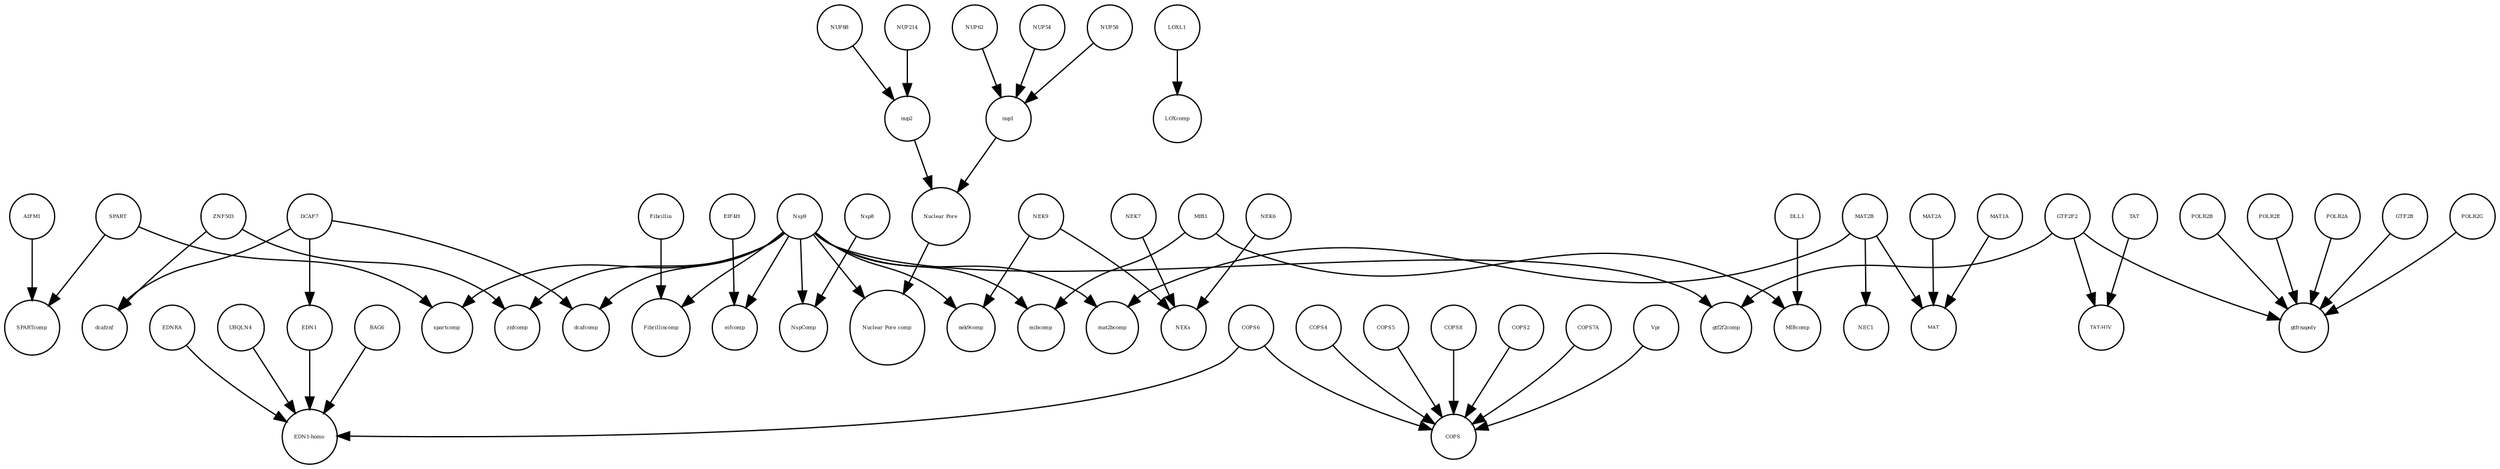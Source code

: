 strict digraph  {
Fibrillin [annotation="", bipartite=0, cls=complex, fontsize=4, label=Fibrillin, shape=circle];
spartcomp [annotation="", bipartite=0, cls=complex, fontsize=4, label=spartcomp, shape=circle];
DLL1 [annotation="", bipartite=0, cls=macromolecule, fontsize=4, label=DLL1, shape=circle];
EDNRA [annotation="", bipartite=0, cls=macromolecule, fontsize=4, label=EDNRA, shape=circle];
NEKs [annotation="", bipartite=0, cls=complex, fontsize=4, label=NEKs, shape=circle];
nup2 [annotation="", bipartite=0, cls=complex, fontsize=4, label=nup2, shape=circle];
COPS4 [annotation="", bipartite=0, cls=macromolecule, fontsize=4, label=COPS4, shape=circle];
znfcomp [annotation="", bipartite=0, cls=complex, fontsize=4, label=znfcomp, shape=circle];
SPARTcomp [annotation="", bipartite=0, cls=complex, fontsize=4, label=SPARTcomp, shape=circle];
LOXcomp [annotation="", bipartite=0, cls=complex, fontsize=4, label=LOXcomp, shape=circle];
Nsp9 [annotation="urn_miriam_uniprot_P0DTD1|urn_miriam_ncbiprotein_YP_009725305", bipartite=0, cls=macromolecule, fontsize=4, label=Nsp9, shape=circle];
NEC1 [annotation="", bipartite=0, cls=complex, fontsize=4, label=NEC1, shape=circle];
nek9comp [annotation="", bipartite=0, cls=complex, fontsize=4, label=nek9comp, shape=circle];
MIBcomp [annotation="", bipartite=0, cls=complex, fontsize=4, label=MIBcomp, shape=circle];
NEK7 [annotation="", bipartite=0, cls=macromolecule, fontsize=4, label=NEK7, shape=circle];
"TAT-HIV" [annotation="", bipartite=0, cls=complex, fontsize=4, label="TAT-HIV", shape=circle];
NEK9 [annotation=urn_miriam_uniprot_Q8TD19, bipartite=0, cls=macromolecule, fontsize=4, label=NEK9, shape=circle];
mat2bcomp [annotation="", bipartite=0, cls=complex, fontsize=4, label=mat2bcomp, shape=circle];
COPS5 [annotation="", bipartite=0, cls=macromolecule, fontsize=4, label=COPS5, shape=circle];
COPS6 [annotation="", bipartite=0, cls=macromolecule, fontsize=4, label=COPS6, shape=circle];
NUP214 [annotation=urn_miriam_uniprot_P35658, bipartite=0, cls=macromolecule, fontsize=4, label=NUP214, shape=circle];
NUP88 [annotation="urn_miriam_uniprot_Q99567|urn_miriam_pubmed_30543681", bipartite=0, cls=macromolecule, fontsize=4, label=NUP88, shape=circle];
COPS [annotation="", bipartite=0, cls=complex, fontsize=4, label=COPS, shape=circle];
"EDN1-homo" [annotation="", bipartite=0, cls=complex, fontsize=4, label="EDN1-homo", shape=circle];
eifcomp [annotation="", bipartite=0, cls=complex, fontsize=4, label=eifcomp, shape=circle];
MIB1 [annotation="urn_miriam_uniprot_Q86YT6|urn_miriam_pubmed_24185901", bipartite=0, cls=macromolecule, fontsize=4, label=MIB1, shape=circle];
COPS8 [annotation="", bipartite=0, cls=macromolecule, fontsize=4, label=COPS8, shape=circle];
GTF2B [annotation="", bipartite=0, cls=macromolecule, fontsize=4, label=GTF2B, shape=circle];
AIFM1 [annotation="", bipartite=0, cls=macromolecule, fontsize=4, label=AIFM1, shape=circle];
MAT2A [annotation="", bipartite=0, cls=macromolecule, fontsize=4, label=MAT2A, shape=circle];
UBQLN4 [annotation="", bipartite=0, cls=macromolecule, fontsize=4, label=UBQLN4, shape=circle];
ZNF503 [annotation=urn_miriam_uniprot_Q96F45, bipartite=0, cls=macromolecule, fontsize=4, label=ZNF503, shape=circle];
POLR2G [annotation="", bipartite=0, cls=macromolecule, fontsize=4, label=POLR2G, shape=circle];
COPS2 [annotation="", bipartite=0, cls=macromolecule, fontsize=4, label=COPS2, shape=circle];
"Nuclear Pore" [annotation="", bipartite=0, cls=complex, fontsize=4, label="Nuclear Pore", shape=circle];
EIF4H [annotation="urn_miriam_uniprot_Q15056|urn_miriam_pubmed_10585411|urn_miriam_pubmed_11418588", bipartite=0, cls=macromolecule, fontsize=4, label=EIF4H, shape=circle];
SPART [annotation=urn_miriam_uniprot_Q8N0X7, bipartite=0, cls=macromolecule, fontsize=4, label=SPART, shape=circle];
nup1 [annotation="", bipartite=0, cls=complex, fontsize=4, label=nup1, shape=circle];
COPS7A [annotation="", bipartite=0, cls=macromolecule, fontsize=4, label=COPS7A, shape=circle];
DCAF7 [annotation="urn_miriam_uniprot_P61962|urn_miriam_pubmed_16887337|urn_miriam_pubmed_16949367", bipartite=0, cls=macromolecule, fontsize=4, label=DCAF7, shape=circle];
EDN1 [annotation=urn_miriam_uniprot_P05305, bipartite=0, cls=macromolecule, fontsize=4, label=EDN1, shape=circle];
LOXL1 [annotation="", bipartite=0, cls=macromolecule, fontsize=4, label=LOXL1, shape=circle];
NUP62 [annotation=urn_miriam_uniprot_P37198, bipartite=0, cls=macromolecule, fontsize=4, label=NUP62, shape=circle];
MAT2B [annotation="urn_miriam_uniprot_Q9NZL9|urn_miriam_pubmed_10644686|urn_miriam_pubmed_23189196|urn_miriam_pubmed_25075345|urn_miriam_pubmed_23425511", bipartite=0, cls=macromolecule, fontsize=4, label=MAT2B, shape=circle];
NspComp [annotation="", bipartite=0, cls=complex, fontsize=4, label=NspComp, shape=circle];
Fibrillincomp [annotation="", bipartite=0, cls=complex, fontsize=4, label=Fibrillincomp, shape=circle];
mibcomp [annotation="", bipartite=0, cls=complex, fontsize=4, label=mibcomp, shape=circle];
NUP54 [annotation=urn_miriam_uniprot_Q7Z3B4, bipartite=0, cls=macromolecule, fontsize=4, label=NUP54, shape=circle];
POLR2B [annotation="", bipartite=0, cls=macromolecule, fontsize=4, label=POLR2B, shape=circle];
TAT [annotation="", bipartite=0, cls=macromolecule, fontsize=4, label=TAT, shape=circle];
NEK6 [annotation="", bipartite=0, cls=macromolecule, fontsize=4, label=NEK6, shape=circle];
gtf2f2comp [annotation="", bipartite=0, cls=complex, fontsize=4, label=gtf2f2comp, shape=circle];
"Nuclear Pore comp" [annotation="", bipartite=0, cls=complex, fontsize=4, label="Nuclear Pore comp", shape=circle];
dcafznf [annotation="", bipartite=0, cls=complex, fontsize=4, label=dcafznf, shape=circle];
POLR2E [annotation="", bipartite=0, cls=macromolecule, fontsize=4, label=POLR2E, shape=circle];
GTF2F2 [annotation="urn_miriam_uniprot_P13984|urn_miriam_pubmed_10428810", bipartite=0, cls=macromolecule, fontsize=4, label=GTF2F2, shape=circle];
gtfrnapoly [annotation="", bipartite=0, cls=complex, fontsize=4, label=gtfrnapoly, shape=circle];
Vpr [annotation="", bipartite=0, cls=macromolecule, fontsize=4, label=Vpr, shape=circle];
dcafcomp [annotation="", bipartite=0, cls=complex, fontsize=4, label=dcafcomp, shape=circle];
MAT1A [annotation="", bipartite=0, cls=macromolecule, fontsize=4, label=MAT1A, shape=circle];
BAG6 [annotation="", bipartite=0, cls=macromolecule, fontsize=4, label=BAG6, shape=circle];
Nsp8 [annotation="urn_miriam_uniprot_P0DTD1|urn_miriam_ncbiprotein_YP_009725304", bipartite=0, cls=macromolecule, fontsize=4, label=Nsp8, shape=circle];
NUP58 [annotation=urn_miriam_uniprot_Q9BVL2, bipartite=0, cls=macromolecule, fontsize=4, label=NUP58, shape=circle];
POLR2A [annotation=urn_miriam_uniprot_P30876, bipartite=0, cls=macromolecule, fontsize=4, label=POLR2A, shape=circle];
MAT [annotation="", bipartite=0, cls=complex, fontsize=4, label=MAT, shape=circle];
Fibrillin -> Fibrillincomp  [annotation="", interaction_type=production];
DLL1 -> MIBcomp  [annotation="", interaction_type=production];
EDNRA -> "EDN1-homo"  [annotation="", interaction_type=production];
nup2 -> "Nuclear Pore"  [annotation="", interaction_type=production];
COPS4 -> COPS  [annotation="", interaction_type=production];
Nsp9 -> gtf2f2comp  [annotation="", interaction_type=production];
Nsp9 -> spartcomp  [annotation="", interaction_type=production];
Nsp9 -> mat2bcomp  [annotation="", interaction_type=production];
Nsp9 -> "Nuclear Pore comp"  [annotation="", interaction_type=production];
Nsp9 -> dcafcomp  [annotation="", interaction_type=production];
Nsp9 -> eifcomp  [annotation="", interaction_type=production];
Nsp9 -> NspComp  [annotation="", interaction_type=production];
Nsp9 -> nek9comp  [annotation="", interaction_type=production];
Nsp9 -> Fibrillincomp  [annotation="", interaction_type=production];
Nsp9 -> znfcomp  [annotation="", interaction_type=production];
Nsp9 -> mibcomp  [annotation="", interaction_type=production];
NEK7 -> NEKs  [annotation="", interaction_type=production];
NEK9 -> NEKs  [annotation="", interaction_type=production];
NEK9 -> nek9comp  [annotation="", interaction_type=production];
COPS5 -> COPS  [annotation="", interaction_type=production];
COPS6 -> "EDN1-homo"  [annotation="", interaction_type=production];
COPS6 -> COPS  [annotation="", interaction_type=production];
NUP214 -> nup2  [annotation="", interaction_type=production];
NUP88 -> nup2  [annotation="", interaction_type=production];
MIB1 -> mibcomp  [annotation="", interaction_type=production];
MIB1 -> MIBcomp  [annotation="", interaction_type=production];
COPS8 -> COPS  [annotation="", interaction_type=production];
GTF2B -> gtfrnapoly  [annotation="", interaction_type=production];
AIFM1 -> SPARTcomp  [annotation="", interaction_type=production];
MAT2A -> MAT  [annotation="", interaction_type=production];
UBQLN4 -> "EDN1-homo"  [annotation="", interaction_type=production];
ZNF503 -> znfcomp  [annotation="", interaction_type=production];
ZNF503 -> dcafznf  [annotation="", interaction_type=production];
POLR2G -> gtfrnapoly  [annotation="", interaction_type=production];
COPS2 -> COPS  [annotation="", interaction_type=production];
"Nuclear Pore" -> "Nuclear Pore comp"  [annotation="", interaction_type=production];
EIF4H -> eifcomp  [annotation="", interaction_type=production];
SPART -> spartcomp  [annotation="", interaction_type=production];
SPART -> SPARTcomp  [annotation="", interaction_type=production];
nup1 -> "Nuclear Pore"  [annotation="", interaction_type=production];
COPS7A -> COPS  [annotation="", interaction_type=production];
DCAF7 -> EDN1  [annotation=urn_miriam_pubmed_27880803, interaction_type=catalysis];
DCAF7 -> dcafznf  [annotation="", interaction_type=production];
DCAF7 -> dcafcomp  [annotation="", interaction_type=production];
EDN1 -> "EDN1-homo"  [annotation="", interaction_type=production];
LOXL1 -> LOXcomp  [annotation="", interaction_type=production];
NUP62 -> nup1  [annotation="", interaction_type=production];
MAT2B -> NEC1  [annotation="", interaction_type=production];
MAT2B -> mat2bcomp  [annotation="", interaction_type=production];
MAT2B -> MAT  [annotation="", interaction_type=production];
NUP54 -> nup1  [annotation="", interaction_type=production];
POLR2B -> gtfrnapoly  [annotation="", interaction_type=production];
TAT -> "TAT-HIV"  [annotation="", interaction_type=production];
NEK6 -> NEKs  [annotation="", interaction_type=production];
POLR2E -> gtfrnapoly  [annotation="", interaction_type=production];
GTF2F2 -> gtf2f2comp  [annotation="", interaction_type=production];
GTF2F2 -> "TAT-HIV"  [annotation="", interaction_type=production];
GTF2F2 -> gtfrnapoly  [annotation="", interaction_type=production];
Vpr -> COPS  [annotation="", interaction_type=production];
MAT1A -> MAT  [annotation="", interaction_type=production];
BAG6 -> "EDN1-homo"  [annotation="", interaction_type=production];
Nsp8 -> NspComp  [annotation="", interaction_type=production];
NUP58 -> nup1  [annotation="", interaction_type=production];
POLR2A -> gtfrnapoly  [annotation="", interaction_type=production];
}
